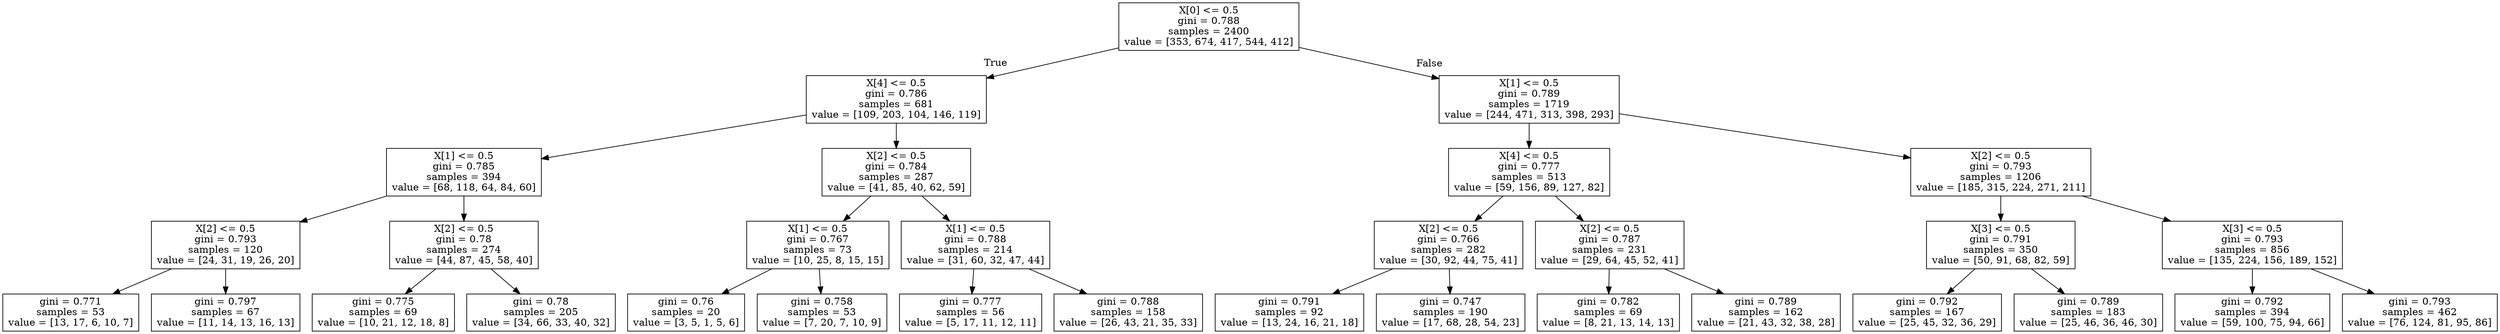 digraph Tree {
node [shape=box] ;
0 [label="X[0] <= 0.5\ngini = 0.788\nsamples = 2400\nvalue = [353, 674, 417, 544, 412]"] ;
1 [label="X[4] <= 0.5\ngini = 0.786\nsamples = 681\nvalue = [109, 203, 104, 146, 119]"] ;
0 -> 1 [labeldistance=2.5, labelangle=45, headlabel="True"] ;
2 [label="X[1] <= 0.5\ngini = 0.785\nsamples = 394\nvalue = [68, 118, 64, 84, 60]"] ;
1 -> 2 ;
3 [label="X[2] <= 0.5\ngini = 0.793\nsamples = 120\nvalue = [24, 31, 19, 26, 20]"] ;
2 -> 3 ;
4 [label="gini = 0.771\nsamples = 53\nvalue = [13, 17, 6, 10, 7]"] ;
3 -> 4 ;
5 [label="gini = 0.797\nsamples = 67\nvalue = [11, 14, 13, 16, 13]"] ;
3 -> 5 ;
6 [label="X[2] <= 0.5\ngini = 0.78\nsamples = 274\nvalue = [44, 87, 45, 58, 40]"] ;
2 -> 6 ;
7 [label="gini = 0.775\nsamples = 69\nvalue = [10, 21, 12, 18, 8]"] ;
6 -> 7 ;
8 [label="gini = 0.78\nsamples = 205\nvalue = [34, 66, 33, 40, 32]"] ;
6 -> 8 ;
9 [label="X[2] <= 0.5\ngini = 0.784\nsamples = 287\nvalue = [41, 85, 40, 62, 59]"] ;
1 -> 9 ;
10 [label="X[1] <= 0.5\ngini = 0.767\nsamples = 73\nvalue = [10, 25, 8, 15, 15]"] ;
9 -> 10 ;
11 [label="gini = 0.76\nsamples = 20\nvalue = [3, 5, 1, 5, 6]"] ;
10 -> 11 ;
12 [label="gini = 0.758\nsamples = 53\nvalue = [7, 20, 7, 10, 9]"] ;
10 -> 12 ;
13 [label="X[1] <= 0.5\ngini = 0.788\nsamples = 214\nvalue = [31, 60, 32, 47, 44]"] ;
9 -> 13 ;
14 [label="gini = 0.777\nsamples = 56\nvalue = [5, 17, 11, 12, 11]"] ;
13 -> 14 ;
15 [label="gini = 0.788\nsamples = 158\nvalue = [26, 43, 21, 35, 33]"] ;
13 -> 15 ;
16 [label="X[1] <= 0.5\ngini = 0.789\nsamples = 1719\nvalue = [244, 471, 313, 398, 293]"] ;
0 -> 16 [labeldistance=2.5, labelangle=-45, headlabel="False"] ;
17 [label="X[4] <= 0.5\ngini = 0.777\nsamples = 513\nvalue = [59, 156, 89, 127, 82]"] ;
16 -> 17 ;
18 [label="X[2] <= 0.5\ngini = 0.766\nsamples = 282\nvalue = [30, 92, 44, 75, 41]"] ;
17 -> 18 ;
19 [label="gini = 0.791\nsamples = 92\nvalue = [13, 24, 16, 21, 18]"] ;
18 -> 19 ;
20 [label="gini = 0.747\nsamples = 190\nvalue = [17, 68, 28, 54, 23]"] ;
18 -> 20 ;
21 [label="X[2] <= 0.5\ngini = 0.787\nsamples = 231\nvalue = [29, 64, 45, 52, 41]"] ;
17 -> 21 ;
22 [label="gini = 0.782\nsamples = 69\nvalue = [8, 21, 13, 14, 13]"] ;
21 -> 22 ;
23 [label="gini = 0.789\nsamples = 162\nvalue = [21, 43, 32, 38, 28]"] ;
21 -> 23 ;
24 [label="X[2] <= 0.5\ngini = 0.793\nsamples = 1206\nvalue = [185, 315, 224, 271, 211]"] ;
16 -> 24 ;
25 [label="X[3] <= 0.5\ngini = 0.791\nsamples = 350\nvalue = [50, 91, 68, 82, 59]"] ;
24 -> 25 ;
26 [label="gini = 0.792\nsamples = 167\nvalue = [25, 45, 32, 36, 29]"] ;
25 -> 26 ;
27 [label="gini = 0.789\nsamples = 183\nvalue = [25, 46, 36, 46, 30]"] ;
25 -> 27 ;
28 [label="X[3] <= 0.5\ngini = 0.793\nsamples = 856\nvalue = [135, 224, 156, 189, 152]"] ;
24 -> 28 ;
29 [label="gini = 0.792\nsamples = 394\nvalue = [59, 100, 75, 94, 66]"] ;
28 -> 29 ;
30 [label="gini = 0.793\nsamples = 462\nvalue = [76, 124, 81, 95, 86]"] ;
28 -> 30 ;
}